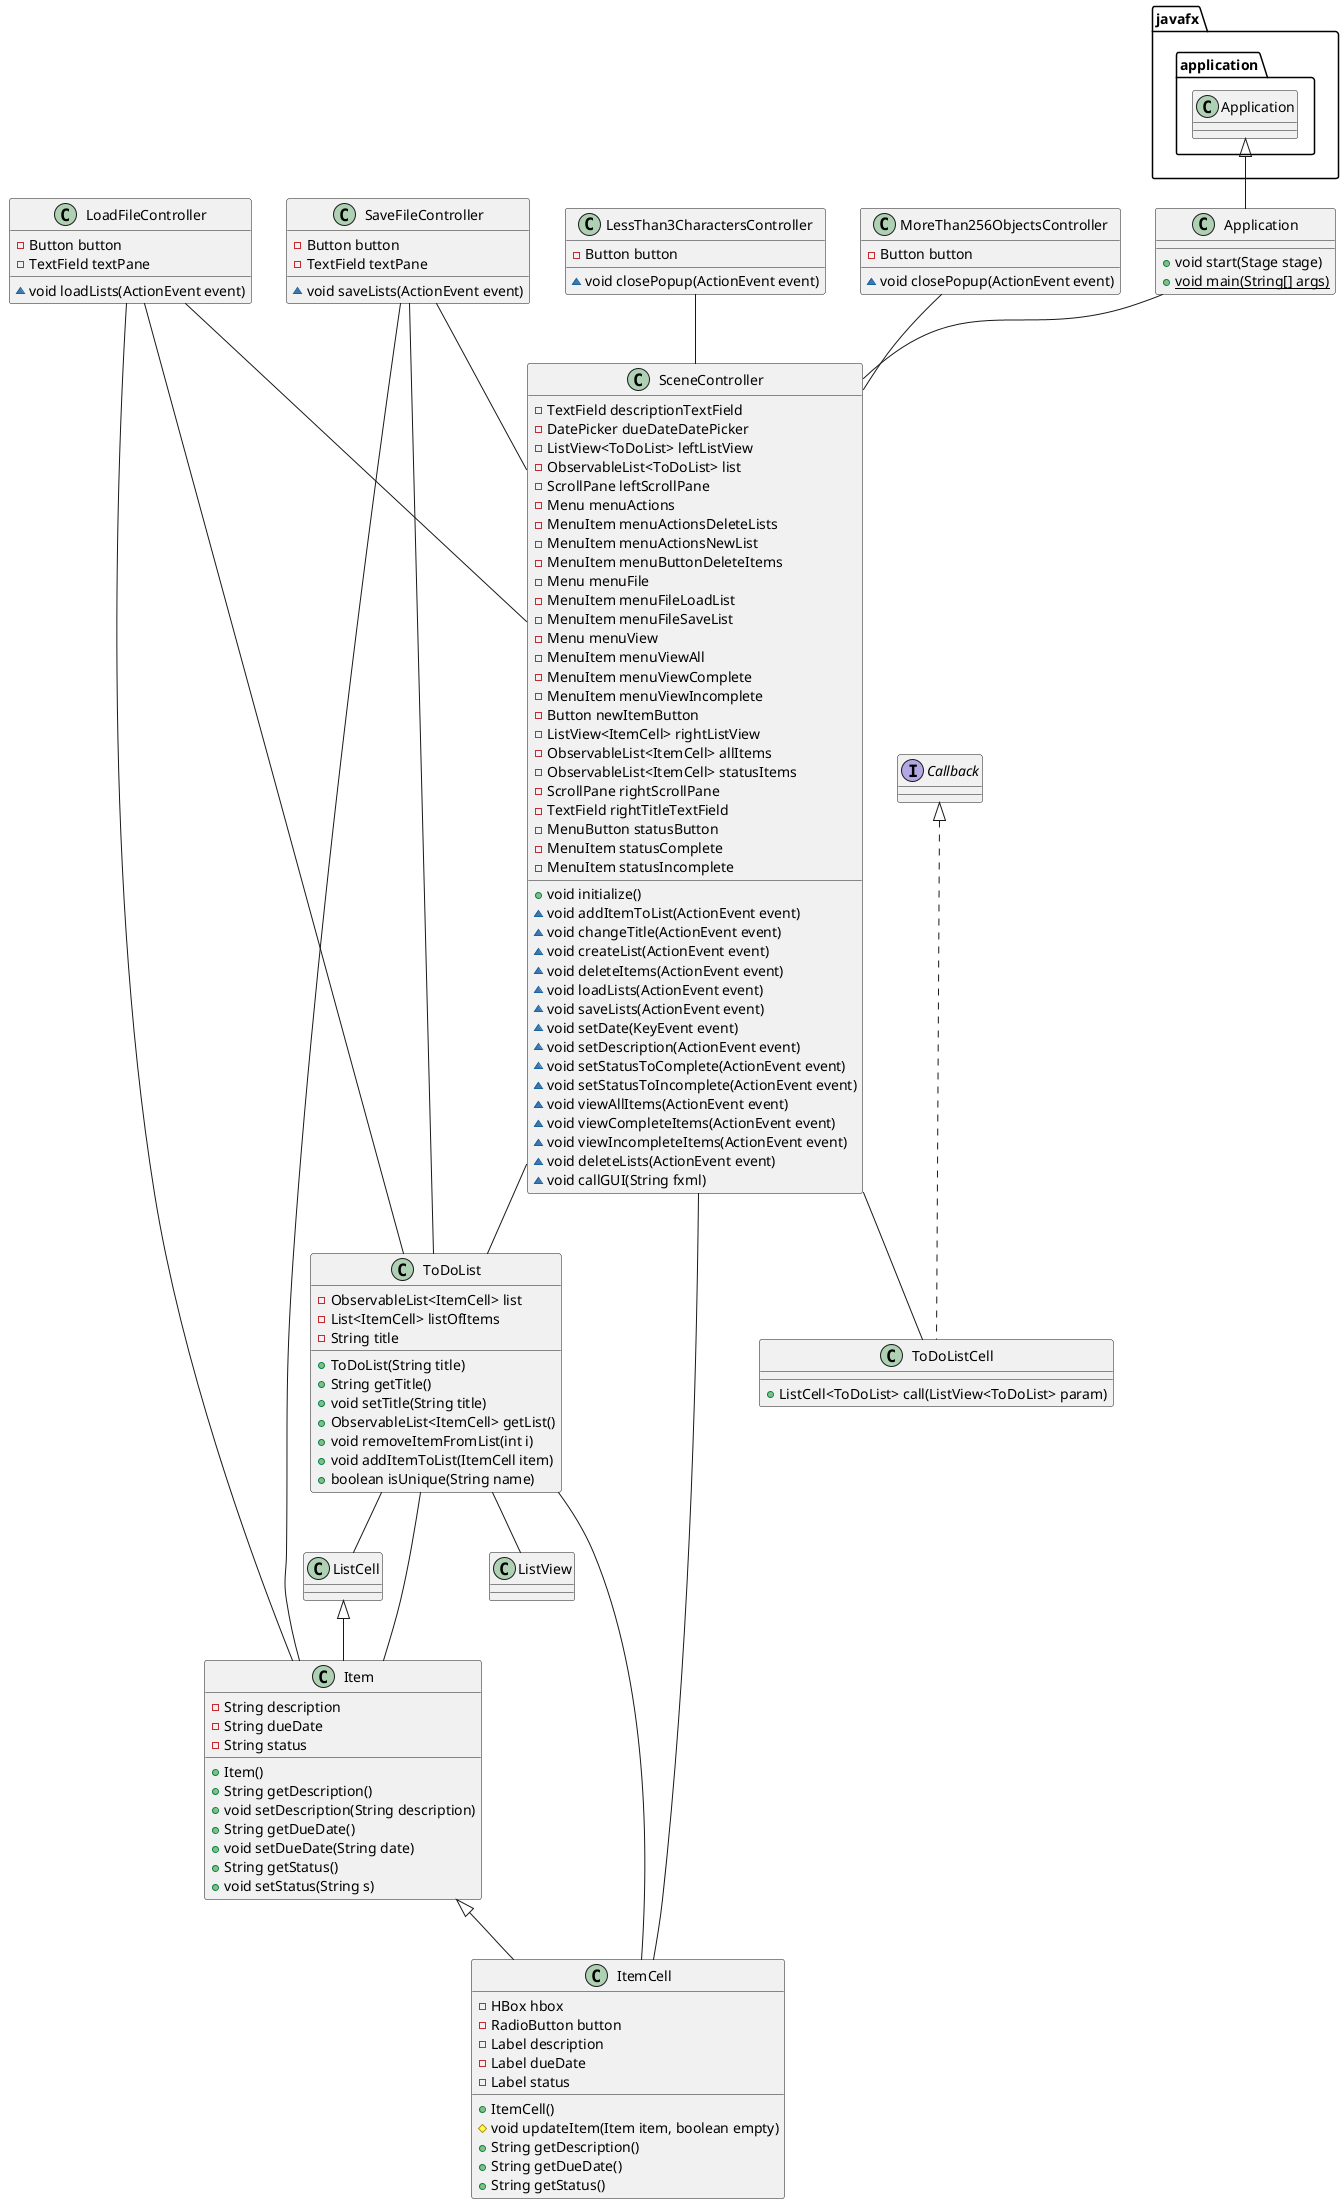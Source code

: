 @startuml

'Initiates the GUI
class Application {

'Class only has local variables

'@Override
+void start(Stage stage)
+ {static} void main(String[] args)
}

'Stores event data
class Item {
-String description
-String dueDate
-String status

'Data is only added through mutator methods
+Item()
+String getDescription()
+void setDescription(String description)
+String getDueDate()
+void setDueDate(String date)
+String getStatus()
+void setStatus(String s)
}

'Formats Items to be viewed from GUI
class ItemCell {
-HBox hbox
-RadioButton button
-Label description
-Label dueDate
-Label status

+ItemCell()
'@Override
#void updateItem(Item item, boolean empty)
+String getDescription()
+String getDueDate()
+String getStatus()
}

'Alerts user that input must be > 3 characters
class LessThan3CharactersController {
-Button button
~void closePopup(ActionEvent event)

}

'Allows user to load in previously-saved lists
class LoadFileController {
-Button button
-TextField textPane

~void loadLists(ActionEvent event)
}

'Alerts user that there cannot be > 256 of an object
class MoreThan256ObjectsController {
-Button button

~void closePopup(ActionEvent event)
}

'Allows user to save lists to file
class SaveFileController {
-Button button
-TextField textPane

~void saveLists(ActionEvent event)
}

'Controls the main GUI
class SceneController {
-TextField descriptionTextField
-DatePicker dueDateDatePicker
-ListView<ToDoList> leftListView
-ObservableList<ToDoList> list
-ScrollPane leftScrollPane
-Menu menuActions
-MenuItem menuActionsDeleteLists
-MenuItem menuActionsNewList
-MenuItem menuButtonDeleteItems
-Menu menuFile
-MenuItem menuFileLoadList
-MenuItem menuFileSaveList
-Menu menuView
-MenuItem menuViewAll
-MenuItem menuViewComplete
-MenuItem menuViewIncomplete
-Button newItemButton
-ListView<ItemCell> rightListView
-ObservableList<ItemCell> allItems
-ObservableList<ItemCell> statusItems
-ScrollPane rightScrollPane
-TextField rightTitleTextField
-MenuButton statusButton
-MenuItem statusComplete
-MenuItem statusIncomplete

+void initialize()
~void addItemToList(ActionEvent event)
~void changeTitle(ActionEvent event)
~void createList(ActionEvent event)
~void deleteItems(ActionEvent event)
~void loadLists(ActionEvent event)
~void saveLists(ActionEvent event)
~void setDate(KeyEvent event)
~void setDescription(ActionEvent event)
~void setStatusToComplete(ActionEvent event)
~void setStatusToIncomplete(ActionEvent event)
~void viewAllItems(ActionEvent event)
~void viewCompleteItems(ActionEvent event)
~void viewIncompleteItems(ActionEvent event)
~void deleteLists(ActionEvent event)
'Not @FXML
~void callGUI(String fxml)
}

'Stores groups of events
class ToDoList {
-ObservableList<ItemCell> list
-List<ItemCell> listOfItems
-String title

+ToDoList(String title)
+String getTitle()
+void setTitle(String title)
+ObservableList<ItemCell> getList()
+void removeItemFromList(int i)
+void addItemToList(ItemCell item)
+boolean isUnique(String name)
}

class ToDoListCell implements Callback{
'@Override
+ListCell<ToDoList> call(ListView<ToDoList> param)
}

javafx.application.Application <|-- Application
Item <|-- ItemCell
ListCell <|-- Item
LessThan3CharactersController -- SceneController
LoadFileController -- SceneController
LoadFileController -- Item
LoadFileController -- ToDoList
MoreThan256ObjectsController -- SceneController
SaveFileController -- SceneController
SaveFileController -- Item
SaveFileController -- ToDoList
SceneController -- ToDoList
SceneController -- ToDoListCell
SceneController -- ItemCell
ToDoList -- ItemCell
ToDoList -- Item
ToDoList -- ListView
ToDoList -- ListCell
Application -- SceneController

@enduml